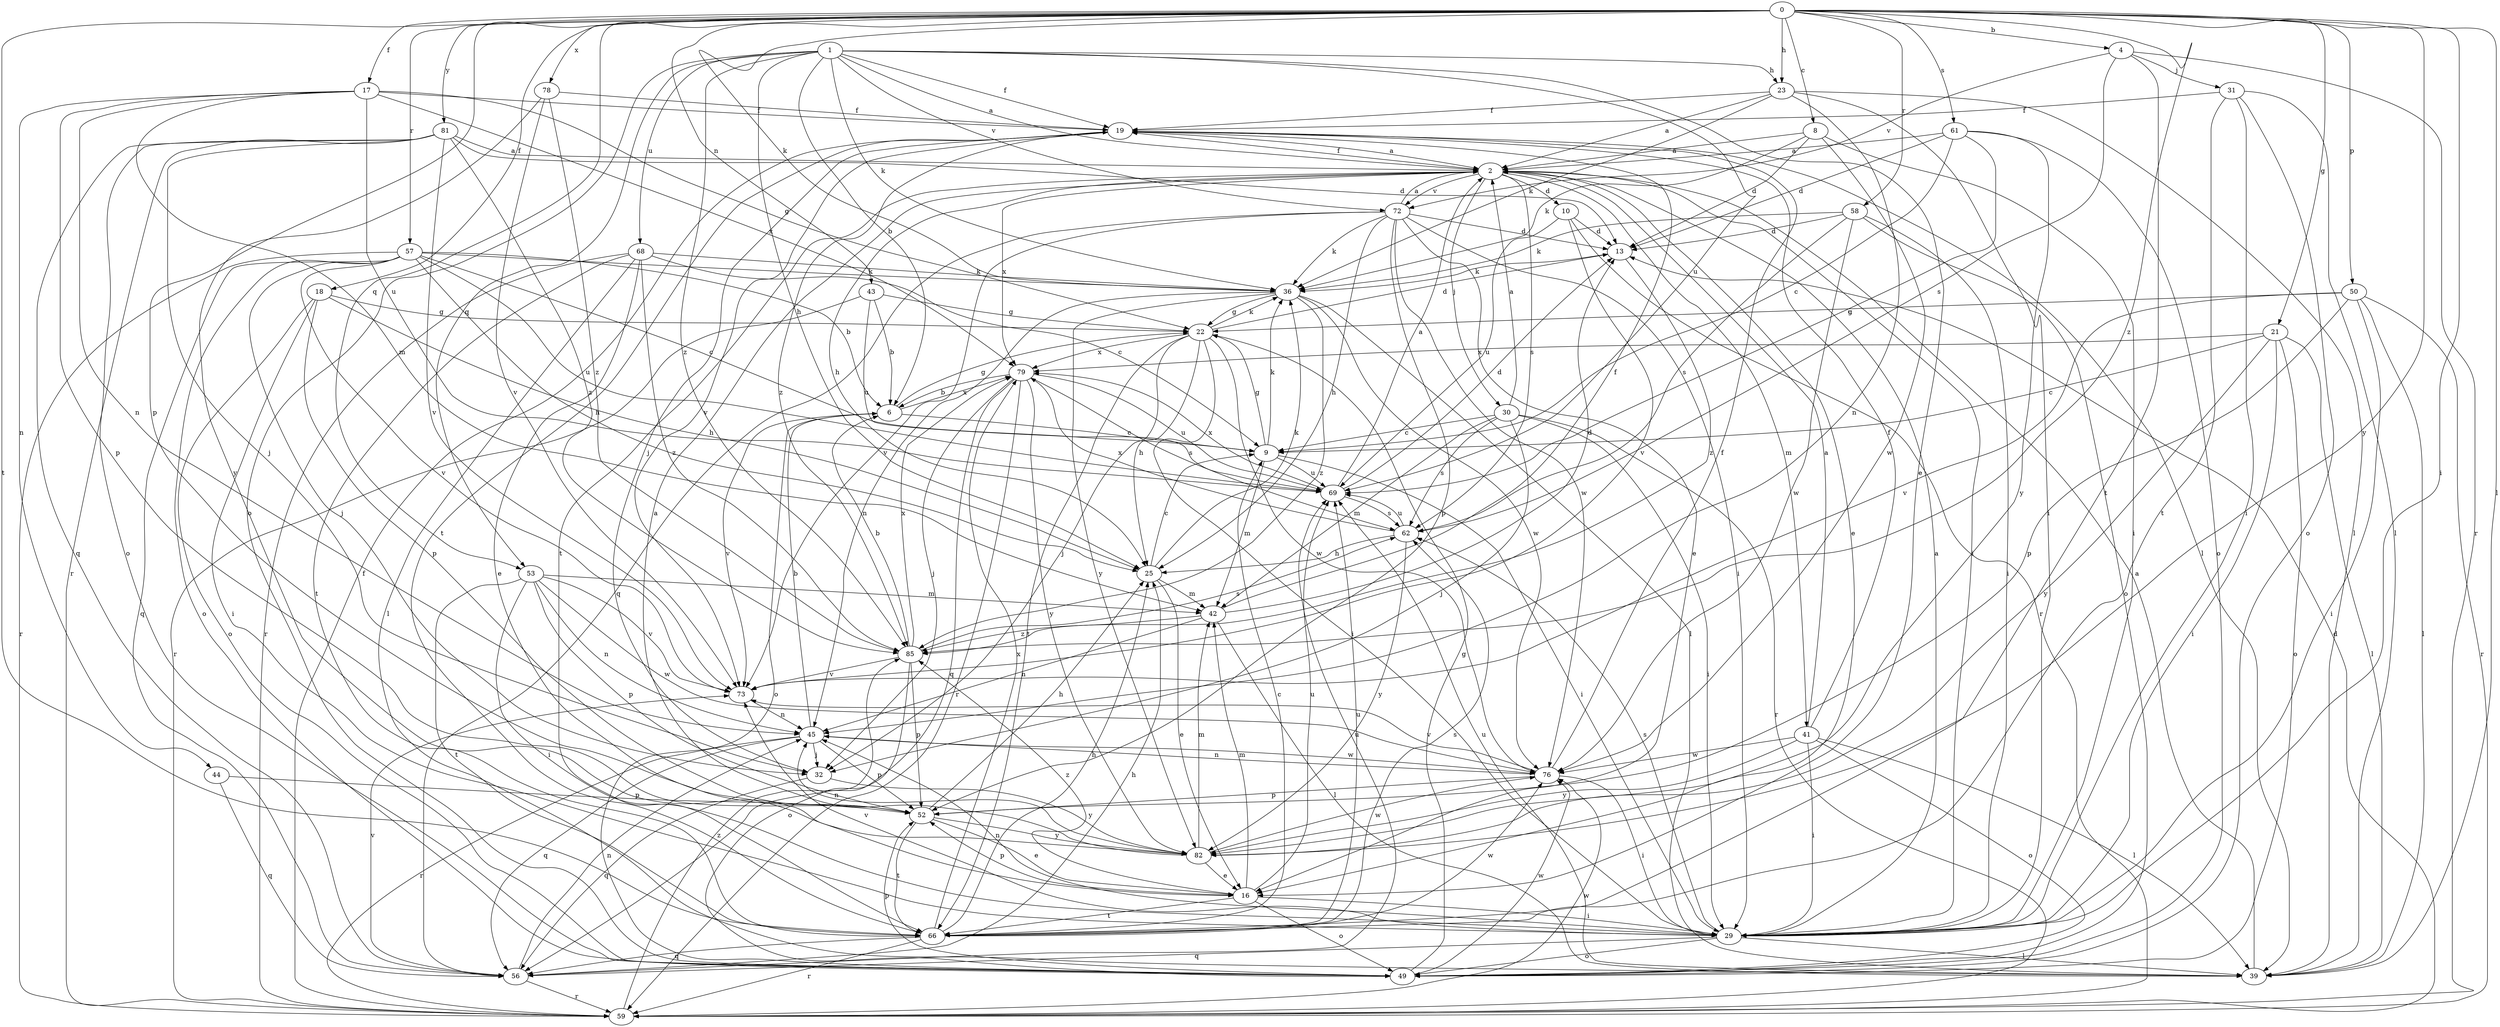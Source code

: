 strict digraph  {
0;
1;
2;
4;
6;
8;
9;
10;
13;
16;
17;
18;
19;
21;
22;
23;
25;
29;
30;
31;
32;
36;
39;
41;
42;
43;
44;
45;
49;
50;
52;
53;
56;
57;
58;
59;
61;
62;
66;
68;
69;
72;
73;
76;
78;
79;
81;
82;
85;
0 -> 4  [label=b];
0 -> 8  [label=c];
0 -> 17  [label=f];
0 -> 18  [label=f];
0 -> 21  [label=g];
0 -> 23  [label=h];
0 -> 29  [label=i];
0 -> 36  [label=k];
0 -> 39  [label=l];
0 -> 43  [label=n];
0 -> 50  [label=p];
0 -> 52  [label=p];
0 -> 53  [label=q];
0 -> 57  [label=r];
0 -> 58  [label=r];
0 -> 61  [label=s];
0 -> 66  [label=t];
0 -> 78  [label=x];
0 -> 81  [label=y];
0 -> 82  [label=y];
0 -> 85  [label=z];
1 -> 2  [label=a];
1 -> 6  [label=b];
1 -> 16  [label=e];
1 -> 19  [label=f];
1 -> 23  [label=h];
1 -> 25  [label=h];
1 -> 36  [label=k];
1 -> 49  [label=o];
1 -> 53  [label=q];
1 -> 68  [label=u];
1 -> 69  [label=u];
1 -> 72  [label=v];
1 -> 85  [label=z];
2 -> 10  [label=d];
2 -> 16  [label=e];
2 -> 19  [label=f];
2 -> 25  [label=h];
2 -> 29  [label=i];
2 -> 30  [label=j];
2 -> 41  [label=m];
2 -> 62  [label=s];
2 -> 66  [label=t];
2 -> 72  [label=v];
2 -> 79  [label=x];
4 -> 31  [label=j];
4 -> 59  [label=r];
4 -> 62  [label=s];
4 -> 66  [label=t];
4 -> 72  [label=v];
6 -> 9  [label=c];
6 -> 22  [label=g];
6 -> 49  [label=o];
6 -> 73  [label=v];
6 -> 79  [label=x];
8 -> 2  [label=a];
8 -> 13  [label=d];
8 -> 29  [label=i];
8 -> 36  [label=k];
8 -> 76  [label=w];
9 -> 22  [label=g];
9 -> 29  [label=i];
9 -> 36  [label=k];
9 -> 42  [label=m];
9 -> 69  [label=u];
10 -> 13  [label=d];
10 -> 59  [label=r];
10 -> 69  [label=u];
10 -> 73  [label=v];
13 -> 36  [label=k];
13 -> 85  [label=z];
16 -> 29  [label=i];
16 -> 42  [label=m];
16 -> 49  [label=o];
16 -> 52  [label=p];
16 -> 66  [label=t];
16 -> 69  [label=u];
16 -> 85  [label=z];
17 -> 19  [label=f];
17 -> 22  [label=g];
17 -> 42  [label=m];
17 -> 44  [label=n];
17 -> 45  [label=n];
17 -> 52  [label=p];
17 -> 69  [label=u];
17 -> 79  [label=x];
18 -> 22  [label=g];
18 -> 25  [label=h];
18 -> 29  [label=i];
18 -> 49  [label=o];
18 -> 52  [label=p];
19 -> 2  [label=a];
19 -> 32  [label=j];
19 -> 39  [label=l];
19 -> 66  [label=t];
19 -> 73  [label=v];
19 -> 85  [label=z];
21 -> 9  [label=c];
21 -> 29  [label=i];
21 -> 39  [label=l];
21 -> 49  [label=o];
21 -> 79  [label=x];
21 -> 82  [label=y];
22 -> 13  [label=d];
22 -> 25  [label=h];
22 -> 29  [label=i];
22 -> 32  [label=j];
22 -> 36  [label=k];
22 -> 66  [label=t];
22 -> 76  [label=w];
22 -> 79  [label=x];
23 -> 2  [label=a];
23 -> 19  [label=f];
23 -> 29  [label=i];
23 -> 36  [label=k];
23 -> 39  [label=l];
23 -> 45  [label=n];
25 -> 9  [label=c];
25 -> 16  [label=e];
25 -> 36  [label=k];
25 -> 42  [label=m];
29 -> 2  [label=a];
29 -> 39  [label=l];
29 -> 45  [label=n];
29 -> 49  [label=o];
29 -> 56  [label=q];
29 -> 62  [label=s];
29 -> 73  [label=v];
30 -> 2  [label=a];
30 -> 9  [label=c];
30 -> 29  [label=i];
30 -> 32  [label=j];
30 -> 42  [label=m];
30 -> 59  [label=r];
30 -> 62  [label=s];
31 -> 19  [label=f];
31 -> 29  [label=i];
31 -> 39  [label=l];
31 -> 49  [label=o];
31 -> 66  [label=t];
32 -> 56  [label=q];
32 -> 82  [label=y];
36 -> 22  [label=g];
36 -> 39  [label=l];
36 -> 45  [label=n];
36 -> 76  [label=w];
36 -> 82  [label=y];
36 -> 85  [label=z];
39 -> 2  [label=a];
39 -> 69  [label=u];
41 -> 2  [label=a];
41 -> 19  [label=f];
41 -> 29  [label=i];
41 -> 39  [label=l];
41 -> 49  [label=o];
41 -> 76  [label=w];
41 -> 82  [label=y];
42 -> 13  [label=d];
42 -> 19  [label=f];
42 -> 39  [label=l];
42 -> 45  [label=n];
42 -> 85  [label=z];
43 -> 6  [label=b];
43 -> 22  [label=g];
43 -> 59  [label=r];
43 -> 69  [label=u];
44 -> 52  [label=p];
44 -> 56  [label=q];
45 -> 6  [label=b];
45 -> 32  [label=j];
45 -> 52  [label=p];
45 -> 56  [label=q];
45 -> 59  [label=r];
45 -> 76  [label=w];
49 -> 22  [label=g];
49 -> 52  [label=p];
49 -> 76  [label=w];
50 -> 22  [label=g];
50 -> 29  [label=i];
50 -> 39  [label=l];
50 -> 52  [label=p];
50 -> 59  [label=r];
50 -> 73  [label=v];
52 -> 16  [label=e];
52 -> 25  [label=h];
52 -> 66  [label=t];
52 -> 82  [label=y];
53 -> 29  [label=i];
53 -> 42  [label=m];
53 -> 45  [label=n];
53 -> 52  [label=p];
53 -> 66  [label=t];
53 -> 73  [label=v];
53 -> 76  [label=w];
56 -> 25  [label=h];
56 -> 45  [label=n];
56 -> 59  [label=r];
56 -> 69  [label=u];
56 -> 73  [label=v];
57 -> 6  [label=b];
57 -> 9  [label=c];
57 -> 25  [label=h];
57 -> 32  [label=j];
57 -> 36  [label=k];
57 -> 49  [label=o];
57 -> 56  [label=q];
57 -> 59  [label=r];
57 -> 69  [label=u];
57 -> 73  [label=v];
58 -> 13  [label=d];
58 -> 29  [label=i];
58 -> 36  [label=k];
58 -> 49  [label=o];
58 -> 62  [label=s];
58 -> 76  [label=w];
59 -> 13  [label=d];
59 -> 19  [label=f];
59 -> 76  [label=w];
59 -> 85  [label=z];
61 -> 2  [label=a];
61 -> 9  [label=c];
61 -> 13  [label=d];
61 -> 49  [label=o];
61 -> 69  [label=u];
61 -> 82  [label=y];
62 -> 25  [label=h];
62 -> 69  [label=u];
62 -> 79  [label=x];
62 -> 82  [label=y];
66 -> 9  [label=c];
66 -> 25  [label=h];
66 -> 56  [label=q];
66 -> 59  [label=r];
66 -> 62  [label=s];
66 -> 69  [label=u];
66 -> 76  [label=w];
66 -> 79  [label=x];
68 -> 9  [label=c];
68 -> 16  [label=e];
68 -> 36  [label=k];
68 -> 39  [label=l];
68 -> 59  [label=r];
68 -> 66  [label=t];
68 -> 85  [label=z];
69 -> 2  [label=a];
69 -> 13  [label=d];
69 -> 62  [label=s];
69 -> 79  [label=x];
72 -> 2  [label=a];
72 -> 13  [label=d];
72 -> 16  [label=e];
72 -> 25  [label=h];
72 -> 29  [label=i];
72 -> 36  [label=k];
72 -> 52  [label=p];
72 -> 56  [label=q];
72 -> 73  [label=v];
72 -> 76  [label=w];
73 -> 45  [label=n];
76 -> 19  [label=f];
76 -> 29  [label=i];
76 -> 45  [label=n];
76 -> 52  [label=p];
76 -> 73  [label=v];
78 -> 19  [label=f];
78 -> 73  [label=v];
78 -> 82  [label=y];
78 -> 85  [label=z];
79 -> 6  [label=b];
79 -> 32  [label=j];
79 -> 56  [label=q];
79 -> 59  [label=r];
79 -> 62  [label=s];
79 -> 69  [label=u];
79 -> 82  [label=y];
81 -> 2  [label=a];
81 -> 13  [label=d];
81 -> 32  [label=j];
81 -> 49  [label=o];
81 -> 56  [label=q];
81 -> 59  [label=r];
81 -> 73  [label=v];
81 -> 85  [label=z];
82 -> 2  [label=a];
82 -> 16  [label=e];
82 -> 42  [label=m];
82 -> 45  [label=n];
82 -> 76  [label=w];
85 -> 6  [label=b];
85 -> 49  [label=o];
85 -> 52  [label=p];
85 -> 62  [label=s];
85 -> 73  [label=v];
85 -> 79  [label=x];
}
